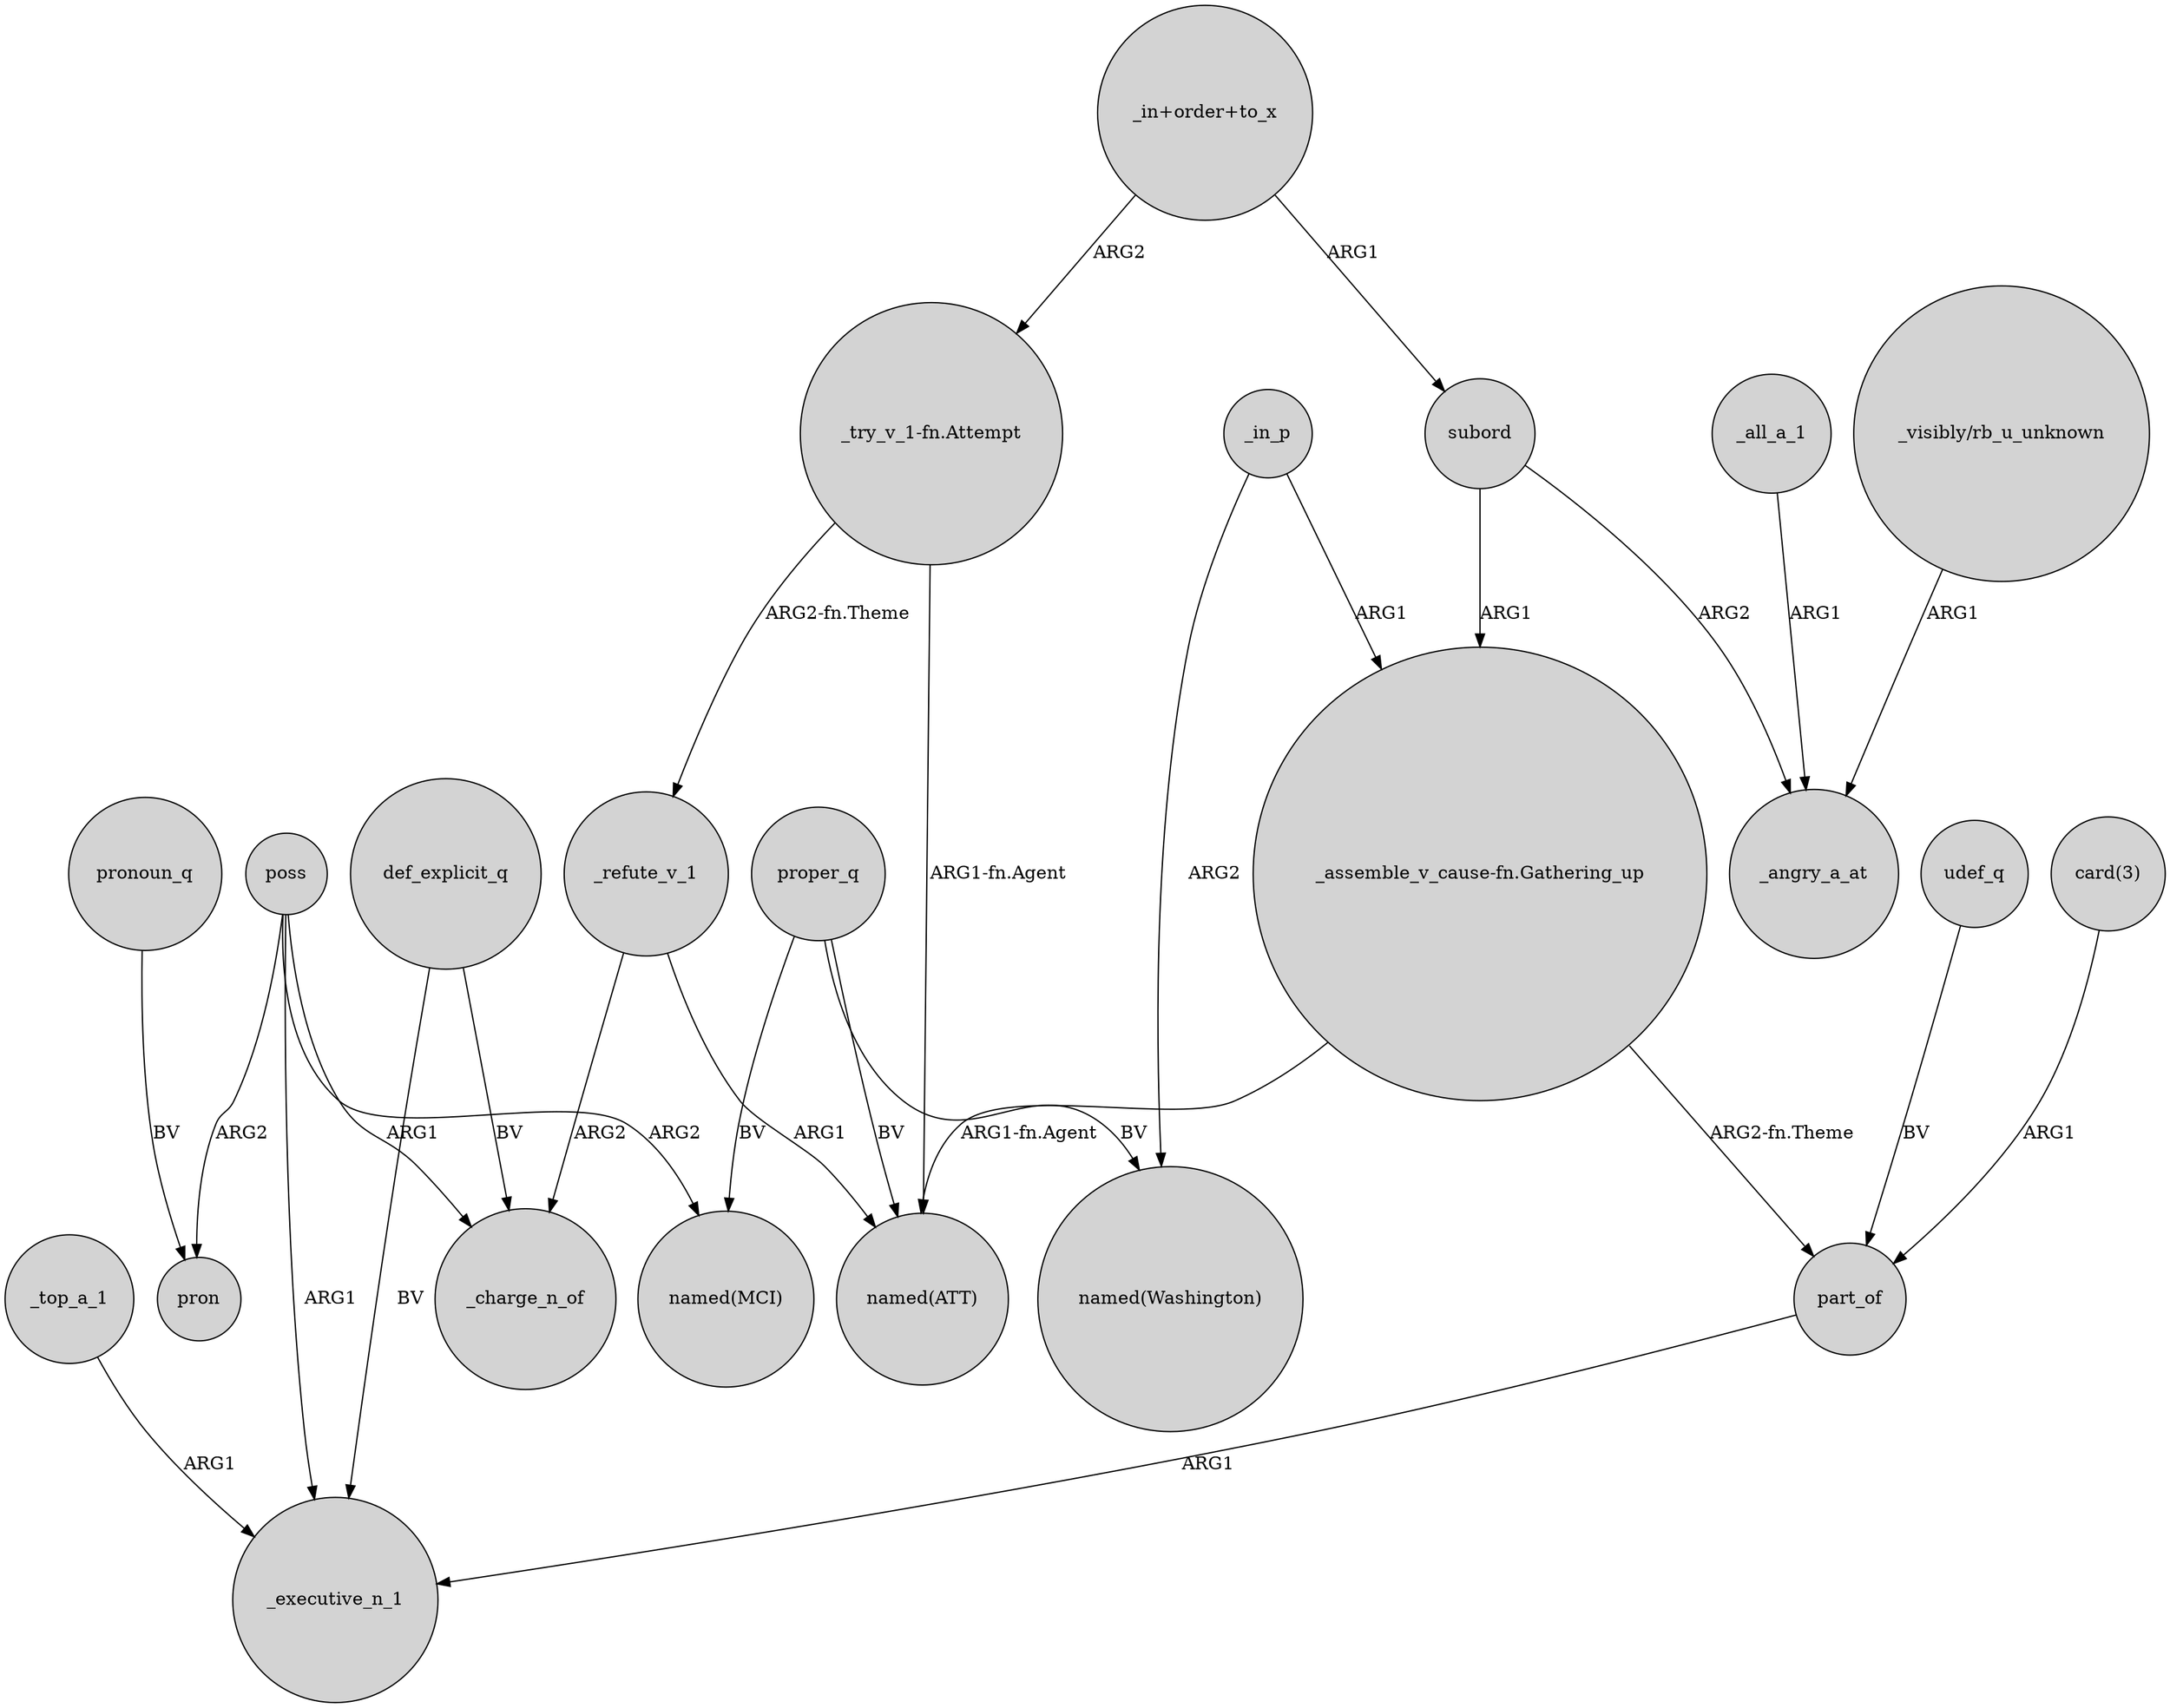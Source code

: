 digraph {
	node [shape=circle style=filled]
	subord -> "_assemble_v_cause-fn.Gathering_up" [label=ARG1]
	_top_a_1 -> _executive_n_1 [label=ARG1]
	udef_q -> part_of [label=BV]
	poss -> pron [label=ARG2]
	poss -> _executive_n_1 [label=ARG1]
	_all_a_1 -> _angry_a_at [label=ARG1]
	"_try_v_1-fn.Attempt" -> "named(ATT)" [label="ARG1-fn.Agent"]
	"_try_v_1-fn.Attempt" -> _refute_v_1 [label="ARG2-fn.Theme"]
	proper_q -> "named(MCI)" [label=BV]
	part_of -> _executive_n_1 [label=ARG1]
	_refute_v_1 -> _charge_n_of [label=ARG2]
	"_assemble_v_cause-fn.Gathering_up" -> "named(ATT)" [label="ARG1-fn.Agent"]
	proper_q -> "named(ATT)" [label=BV]
	def_explicit_q -> _executive_n_1 [label=BV]
	_in_p -> "_assemble_v_cause-fn.Gathering_up" [label=ARG1]
	proper_q -> "named(Washington)" [label=BV]
	pronoun_q -> pron [label=BV]
	subord -> _angry_a_at [label=ARG2]
	"_visibly/rb_u_unknown" -> _angry_a_at [label=ARG1]
	"card(3)" -> part_of [label=ARG1]
	"_assemble_v_cause-fn.Gathering_up" -> part_of [label="ARG2-fn.Theme"]
	"_in+order+to_x" -> subord [label=ARG1]
	_in_p -> "named(Washington)" [label=ARG2]
	def_explicit_q -> _charge_n_of [label=BV]
	_refute_v_1 -> "named(ATT)" [label=ARG1]
	poss -> "named(MCI)" [label=ARG2]
	"_in+order+to_x" -> "_try_v_1-fn.Attempt" [label=ARG2]
	poss -> _charge_n_of [label=ARG1]
}
